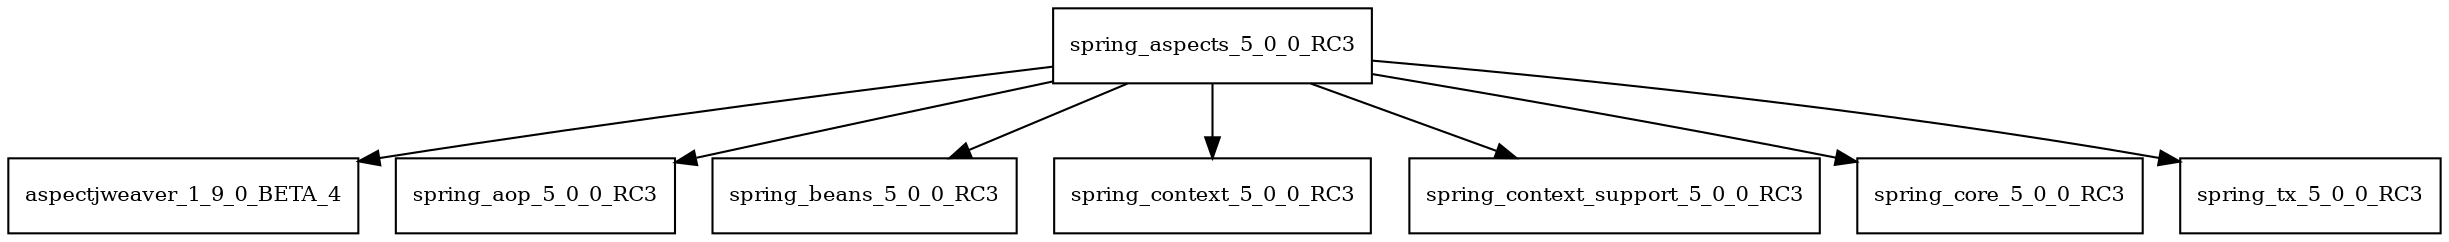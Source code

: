 digraph spring_aspects_5_0_0_RC3_dependencies {
  node [shape = box, fontsize=10.0];
  spring_aspects_5_0_0_RC3 -> aspectjweaver_1_9_0_BETA_4;
  spring_aspects_5_0_0_RC3 -> spring_aop_5_0_0_RC3;
  spring_aspects_5_0_0_RC3 -> spring_beans_5_0_0_RC3;
  spring_aspects_5_0_0_RC3 -> spring_context_5_0_0_RC3;
  spring_aspects_5_0_0_RC3 -> spring_context_support_5_0_0_RC3;
  spring_aspects_5_0_0_RC3 -> spring_core_5_0_0_RC3;
  spring_aspects_5_0_0_RC3 -> spring_tx_5_0_0_RC3;
}
